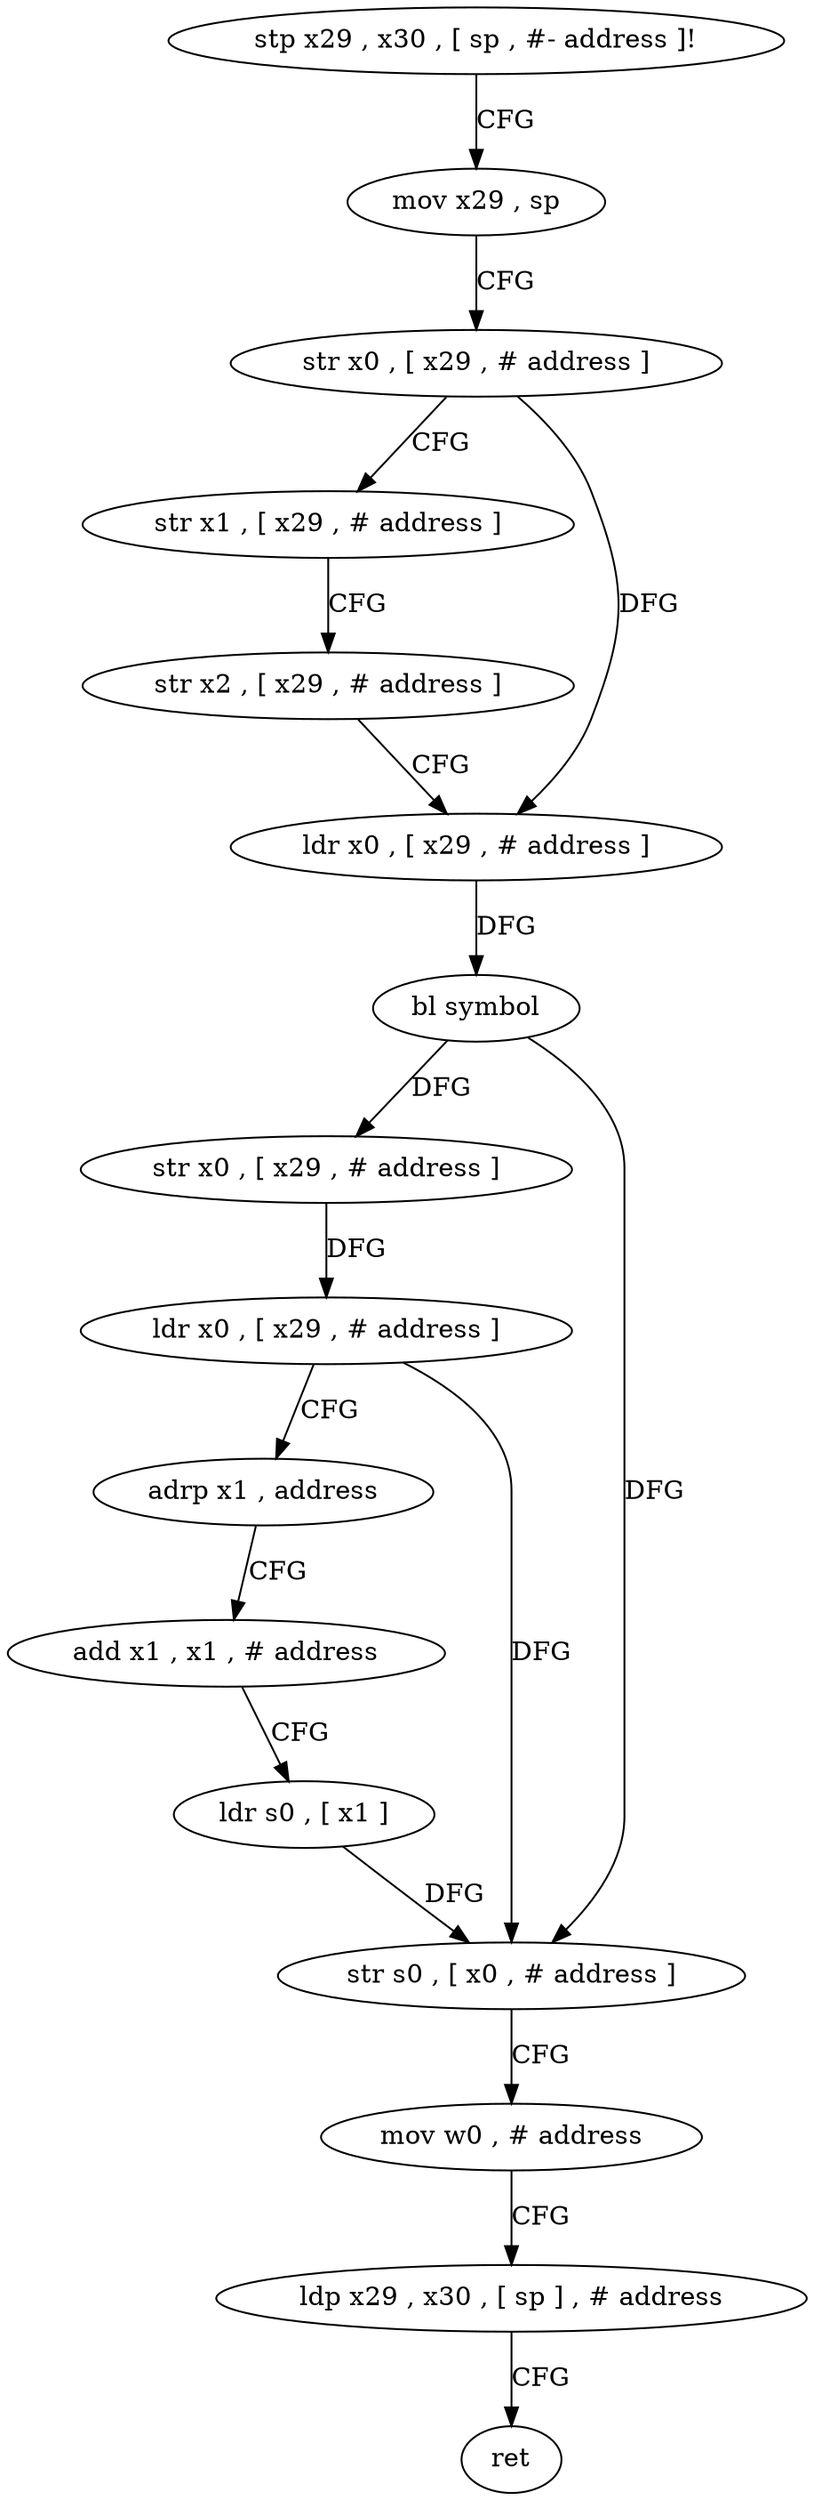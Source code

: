 digraph "func" {
"4265068" [label = "stp x29 , x30 , [ sp , #- address ]!" ]
"4265072" [label = "mov x29 , sp" ]
"4265076" [label = "str x0 , [ x29 , # address ]" ]
"4265080" [label = "str x1 , [ x29 , # address ]" ]
"4265084" [label = "str x2 , [ x29 , # address ]" ]
"4265088" [label = "ldr x0 , [ x29 , # address ]" ]
"4265092" [label = "bl symbol" ]
"4265096" [label = "str x0 , [ x29 , # address ]" ]
"4265100" [label = "ldr x0 , [ x29 , # address ]" ]
"4265104" [label = "adrp x1 , address" ]
"4265108" [label = "add x1 , x1 , # address" ]
"4265112" [label = "ldr s0 , [ x1 ]" ]
"4265116" [label = "str s0 , [ x0 , # address ]" ]
"4265120" [label = "mov w0 , # address" ]
"4265124" [label = "ldp x29 , x30 , [ sp ] , # address" ]
"4265128" [label = "ret" ]
"4265068" -> "4265072" [ label = "CFG" ]
"4265072" -> "4265076" [ label = "CFG" ]
"4265076" -> "4265080" [ label = "CFG" ]
"4265076" -> "4265088" [ label = "DFG" ]
"4265080" -> "4265084" [ label = "CFG" ]
"4265084" -> "4265088" [ label = "CFG" ]
"4265088" -> "4265092" [ label = "DFG" ]
"4265092" -> "4265096" [ label = "DFG" ]
"4265092" -> "4265116" [ label = "DFG" ]
"4265096" -> "4265100" [ label = "DFG" ]
"4265100" -> "4265104" [ label = "CFG" ]
"4265100" -> "4265116" [ label = "DFG" ]
"4265104" -> "4265108" [ label = "CFG" ]
"4265108" -> "4265112" [ label = "CFG" ]
"4265112" -> "4265116" [ label = "DFG" ]
"4265116" -> "4265120" [ label = "CFG" ]
"4265120" -> "4265124" [ label = "CFG" ]
"4265124" -> "4265128" [ label = "CFG" ]
}
